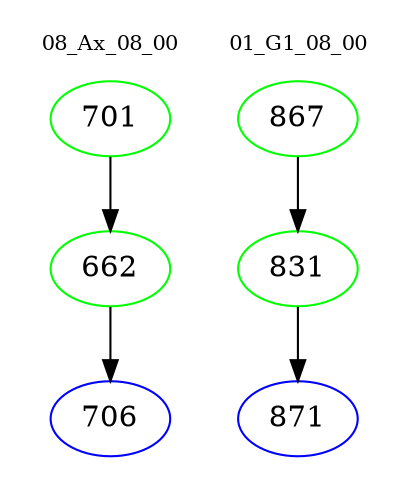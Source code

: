 digraph{
subgraph cluster_0 {
color = white
label = "08_Ax_08_00";
fontsize=10;
T0_701 [label="701", color="green"]
T0_701 -> T0_662 [color="black"]
T0_662 [label="662", color="green"]
T0_662 -> T0_706 [color="black"]
T0_706 [label="706", color="blue"]
}
subgraph cluster_1 {
color = white
label = "01_G1_08_00";
fontsize=10;
T1_867 [label="867", color="green"]
T1_867 -> T1_831 [color="black"]
T1_831 [label="831", color="green"]
T1_831 -> T1_871 [color="black"]
T1_871 [label="871", color="blue"]
}
}
